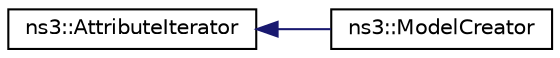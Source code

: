 digraph "Graphical Class Hierarchy"
{
 // LATEX_PDF_SIZE
  edge [fontname="Helvetica",fontsize="10",labelfontname="Helvetica",labelfontsize="10"];
  node [fontname="Helvetica",fontsize="10",shape=record];
  rankdir="LR";
  Node0 [label="ns3::AttributeIterator",height=0.2,width=0.4,color="black", fillcolor="white", style="filled",URL="$classns3_1_1_attribute_iterator.html",tooltip="Iterator to iterate on the values of attributes of an ns3::Object."];
  Node0 -> Node1 [dir="back",color="midnightblue",fontsize="10",style="solid",fontname="Helvetica"];
  Node1 [label="ns3::ModelCreator",height=0.2,width=0.4,color="black", fillcolor="white", style="filled",URL="$classns3_1_1_model_creator.html",tooltip="ModelCreator class."];
}
